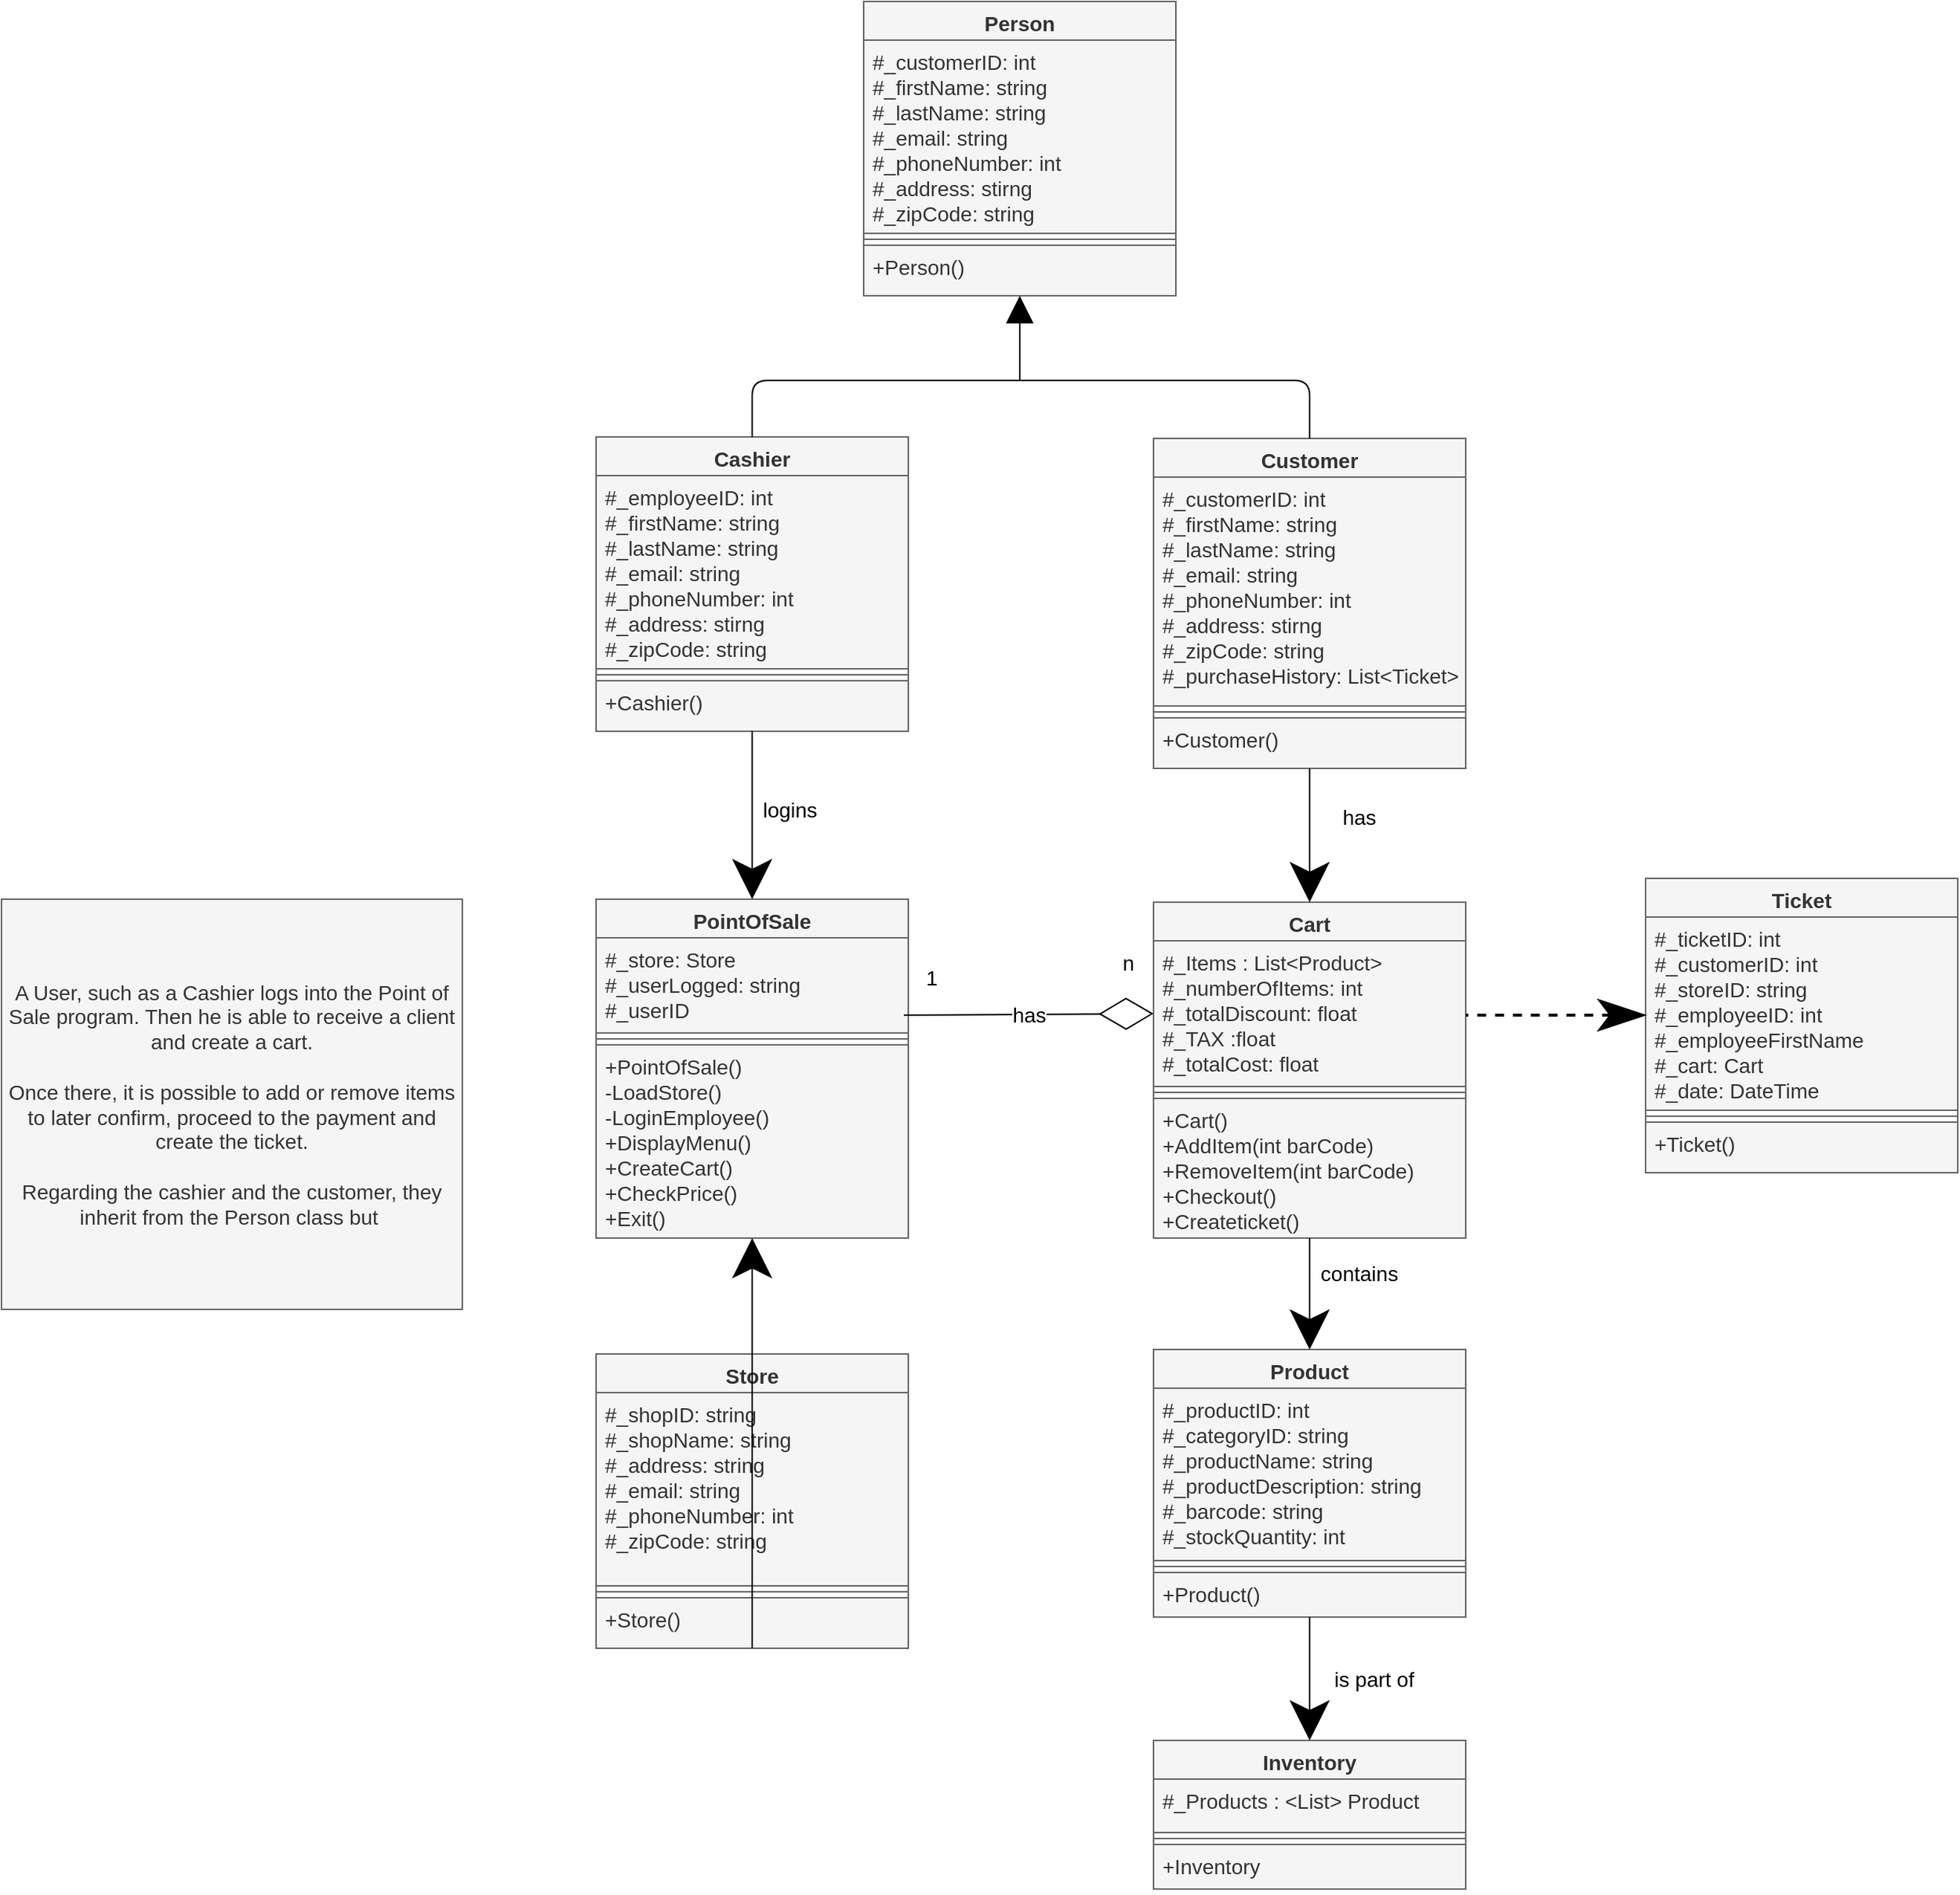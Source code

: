<mxfile>
    <diagram id="FJXhwHptYgPNuSuxnt-G" name="Page-1">
        <mxGraphModel dx="2550" dy="2012" grid="1" gridSize="10" guides="1" tooltips="1" connect="1" arrows="1" fold="1" page="1" pageScale="1" pageWidth="850" pageHeight="1100" math="0" shadow="0">
            <root>
                <mxCell id="0"/>
                <mxCell id="1" parent="0"/>
                <mxCell id="95" value="A User, such as a Cashier logs into the Point of Sale program. Then he is able to receive a client and create a cart.&lt;br&gt;&lt;br&gt;Once there, it is possible to add or remove items to later confirm, proceed to the payment and create the ticket.&lt;br&gt;&lt;br&gt;Regarding the cashier and the customer, they inherit from the Person class but&amp;nbsp;" style="whiteSpace=wrap;html=1;fontSize=14;fillColor=#f5f5f5;strokeColor=#666666;fontColor=#333333;" parent="1" vertex="1">
                    <mxGeometry x="-710" y="-94" width="310" height="276" as="geometry"/>
                </mxCell>
                <mxCell id="125" value="PointOfSale" style="swimlane;fontStyle=1;align=center;verticalAlign=top;childLayout=stackLayout;horizontal=1;startSize=26;horizontalStack=0;resizeParent=1;resizeParentMax=0;resizeLast=0;collapsible=1;marginBottom=0;fillColor=#f5f5f5;strokeColor=#666666;fontColor=#333333;fontSize=14;" parent="1" vertex="1">
                    <mxGeometry x="-310" y="-94" width="210" height="228" as="geometry"/>
                </mxCell>
                <mxCell id="126" value="#_store: Store&#10;#_userLogged: string&#10;#_userID&#10;" style="text;strokeColor=#666666;fillColor=#f5f5f5;align=left;verticalAlign=top;spacingLeft=4;spacingRight=4;overflow=hidden;rotatable=0;points=[[0,0.5],[1,0.5]];portConstraint=eastwest;fontColor=#333333;fontSize=14;" parent="125" vertex="1">
                    <mxGeometry y="26" width="210" height="64" as="geometry"/>
                </mxCell>
                <mxCell id="127" value="" style="line;strokeWidth=1;fillColor=#f5f5f5;align=left;verticalAlign=middle;spacingTop=-1;spacingLeft=3;spacingRight=3;rotatable=0;labelPosition=right;points=[];portConstraint=eastwest;strokeColor=#666666;fontColor=#333333;fontSize=14;" parent="125" vertex="1">
                    <mxGeometry y="90" width="210" height="8" as="geometry"/>
                </mxCell>
                <mxCell id="128" value="+PointOfSale()&#10;-LoadStore()&#10;-LoginEmployee()&#10;+DisplayMenu()&#10;+CreateCart()&#10;+CheckPrice()&#10;+Exit()&#10;" style="text;strokeColor=#666666;fillColor=#f5f5f5;align=left;verticalAlign=top;spacingLeft=4;spacingRight=4;overflow=hidden;rotatable=0;points=[[0,0.5],[1,0.5]];portConstraint=eastwest;fontColor=#333333;fontSize=14;" parent="125" vertex="1">
                    <mxGeometry y="98" width="210" height="130" as="geometry"/>
                </mxCell>
                <mxCell id="146" value="Person" style="swimlane;fontStyle=1;align=center;verticalAlign=top;childLayout=stackLayout;horizontal=1;startSize=26;horizontalStack=0;resizeParent=1;resizeParentMax=0;resizeLast=0;collapsible=1;marginBottom=0;fillColor=#f5f5f5;strokeColor=#666666;fontColor=#333333;fontSize=14;" parent="1" vertex="1">
                    <mxGeometry x="-130" y="-698" width="210" height="198" as="geometry"/>
                </mxCell>
                <mxCell id="147" value="#_customerID: int&#10;#_firstName: string&#10;#_lastName: string&#10;#_email: string&#10;#_phoneNumber: int&#10;#_address: stirng&#10;#_zipCode: string" style="text;strokeColor=#666666;fillColor=#f5f5f5;align=left;verticalAlign=top;spacingLeft=4;spacingRight=4;overflow=hidden;rotatable=0;points=[[0,0.5],[1,0.5]];portConstraint=eastwest;fontColor=#333333;fontSize=14;" parent="146" vertex="1">
                    <mxGeometry y="26" width="210" height="130" as="geometry"/>
                </mxCell>
                <mxCell id="148" value="" style="line;strokeWidth=1;fillColor=#f5f5f5;align=left;verticalAlign=middle;spacingTop=-1;spacingLeft=3;spacingRight=3;rotatable=0;labelPosition=right;points=[];portConstraint=eastwest;strokeColor=#666666;fontColor=#333333;fontSize=14;" parent="146" vertex="1">
                    <mxGeometry y="156" width="210" height="8" as="geometry"/>
                </mxCell>
                <mxCell id="149" value="+Person()" style="text;strokeColor=#666666;fillColor=#f5f5f5;align=left;verticalAlign=top;spacingLeft=4;spacingRight=4;overflow=hidden;rotatable=0;points=[[0,0.5],[1,0.5]];portConstraint=eastwest;fontColor=#333333;fontSize=14;" parent="146" vertex="1">
                    <mxGeometry y="164" width="210" height="34" as="geometry"/>
                </mxCell>
                <mxCell id="150" value="Cashier" style="swimlane;fontStyle=1;align=center;verticalAlign=top;childLayout=stackLayout;horizontal=1;startSize=26;horizontalStack=0;resizeParent=1;resizeParentMax=0;resizeLast=0;collapsible=1;marginBottom=0;fillColor=#f5f5f5;strokeColor=#666666;fontColor=#333333;fontSize=14;" parent="1" vertex="1">
                    <mxGeometry x="-310" y="-405" width="210" height="198" as="geometry"/>
                </mxCell>
                <mxCell id="151" value="#_employeeID: int&#10;#_firstName: string&#10;#_lastName: string&#10;#_email: string&#10;#_phoneNumber: int&#10;#_address: stirng&#10;#_zipCode: string" style="text;strokeColor=#666666;fillColor=#f5f5f5;align=left;verticalAlign=top;spacingLeft=4;spacingRight=4;overflow=hidden;rotatable=0;points=[[0,0.5],[1,0.5]];portConstraint=eastwest;fontColor=#333333;fontSize=14;" parent="150" vertex="1">
                    <mxGeometry y="26" width="210" height="130" as="geometry"/>
                </mxCell>
                <mxCell id="152" value="" style="line;strokeWidth=1;fillColor=#f5f5f5;align=left;verticalAlign=middle;spacingTop=-1;spacingLeft=3;spacingRight=3;rotatable=0;labelPosition=right;points=[];portConstraint=eastwest;strokeColor=#666666;fontColor=#333333;fontSize=14;" parent="150" vertex="1">
                    <mxGeometry y="156" width="210" height="8" as="geometry"/>
                </mxCell>
                <mxCell id="153" value="+Cashier()" style="text;strokeColor=#666666;fillColor=#f5f5f5;align=left;verticalAlign=top;spacingLeft=4;spacingRight=4;overflow=hidden;rotatable=0;points=[[0,0.5],[1,0.5]];portConstraint=eastwest;fontColor=#333333;fontSize=14;" parent="150" vertex="1">
                    <mxGeometry y="164" width="210" height="34" as="geometry"/>
                </mxCell>
                <mxCell id="154" value="Customer" style="swimlane;fontStyle=1;align=center;verticalAlign=top;childLayout=stackLayout;horizontal=1;startSize=26;horizontalStack=0;resizeParent=1;resizeParentMax=0;resizeLast=0;collapsible=1;marginBottom=0;fillColor=#f5f5f5;strokeColor=#666666;fontColor=#333333;fontSize=14;" parent="1" vertex="1">
                    <mxGeometry x="65" y="-404" width="210" height="222" as="geometry"/>
                </mxCell>
                <mxCell id="155" value="#_customerID: int&#10;#_firstName: string&#10;#_lastName: string&#10;#_email: string&#10;#_phoneNumber: int&#10;#_address: stirng&#10;#_zipCode: string&#10;#_purchaseHistory: List&lt;Ticket&gt;" style="text;strokeColor=#666666;fillColor=#f5f5f5;align=left;verticalAlign=top;spacingLeft=4;spacingRight=4;overflow=hidden;rotatable=0;points=[[0,0.5],[1,0.5]];portConstraint=eastwest;fontColor=#333333;fontSize=14;" parent="154" vertex="1">
                    <mxGeometry y="26" width="210" height="154" as="geometry"/>
                </mxCell>
                <mxCell id="156" value="" style="line;strokeWidth=1;fillColor=#f5f5f5;align=left;verticalAlign=middle;spacingTop=-1;spacingLeft=3;spacingRight=3;rotatable=0;labelPosition=right;points=[];portConstraint=eastwest;strokeColor=#666666;fontColor=#333333;fontSize=14;" parent="154" vertex="1">
                    <mxGeometry y="180" width="210" height="8" as="geometry"/>
                </mxCell>
                <mxCell id="157" value="+Customer()" style="text;strokeColor=#666666;fillColor=#f5f5f5;align=left;verticalAlign=top;spacingLeft=4;spacingRight=4;overflow=hidden;rotatable=0;points=[[0,0.5],[1,0.5]];portConstraint=eastwest;fontColor=#333333;fontSize=14;" parent="154" vertex="1">
                    <mxGeometry y="188" width="210" height="34" as="geometry"/>
                </mxCell>
                <mxCell id="158" value="Product" style="swimlane;fontStyle=1;align=center;verticalAlign=top;childLayout=stackLayout;horizontal=1;startSize=26;horizontalStack=0;resizeParent=1;resizeParentMax=0;resizeLast=0;collapsible=1;marginBottom=0;fillColor=#f5f5f5;strokeColor=#666666;fontColor=#333333;fontSize=14;" parent="1" vertex="1">
                    <mxGeometry x="65" y="209" width="210" height="180" as="geometry"/>
                </mxCell>
                <mxCell id="159" value="#_productID: int&#10;#_categoryID: string&#10;#_productName: string&#10;#_productDescription: string&#10;#_barcode: string&#10;#_stockQuantity: int" style="text;strokeColor=#666666;fillColor=#f5f5f5;align=left;verticalAlign=top;spacingLeft=4;spacingRight=4;overflow=hidden;rotatable=0;points=[[0,0.5],[1,0.5]];portConstraint=eastwest;fontColor=#333333;fontSize=14;" parent="158" vertex="1">
                    <mxGeometry y="26" width="210" height="116" as="geometry"/>
                </mxCell>
                <mxCell id="160" value="" style="line;strokeWidth=1;fillColor=#f5f5f5;align=left;verticalAlign=middle;spacingTop=-1;spacingLeft=3;spacingRight=3;rotatable=0;labelPosition=right;points=[];portConstraint=eastwest;strokeColor=#666666;fontColor=#333333;fontSize=14;" parent="158" vertex="1">
                    <mxGeometry y="142" width="210" height="8" as="geometry"/>
                </mxCell>
                <mxCell id="161" value="+Product()" style="text;strokeColor=#666666;fillColor=#f5f5f5;align=left;verticalAlign=top;spacingLeft=4;spacingRight=4;overflow=hidden;rotatable=0;points=[[0,0.5],[1,0.5]];portConstraint=eastwest;fontColor=#333333;fontSize=14;" parent="158" vertex="1">
                    <mxGeometry y="150" width="210" height="30" as="geometry"/>
                </mxCell>
                <mxCell id="162" value="Store" style="swimlane;fontStyle=1;align=center;verticalAlign=top;childLayout=stackLayout;horizontal=1;startSize=26;horizontalStack=0;resizeParent=1;resizeParentMax=0;resizeLast=0;collapsible=1;marginBottom=0;fillColor=#f5f5f5;strokeColor=#666666;fontColor=#333333;fontSize=14;" parent="1" vertex="1">
                    <mxGeometry x="-310" y="212" width="210" height="198" as="geometry"/>
                </mxCell>
                <mxCell id="163" value="#_shopID: string&#10;#_shopName: string&#10;#_address: string&#10;#_email: string&#10;#_phoneNumber: int&#10;#_zipCode: string" style="text;strokeColor=#666666;fillColor=#f5f5f5;align=left;verticalAlign=top;spacingLeft=4;spacingRight=4;overflow=hidden;rotatable=0;points=[[0,0.5],[1,0.5]];portConstraint=eastwest;fontColor=#333333;fontSize=14;" parent="162" vertex="1">
                    <mxGeometry y="26" width="210" height="130" as="geometry"/>
                </mxCell>
                <mxCell id="164" value="" style="line;strokeWidth=1;fillColor=#f5f5f5;align=left;verticalAlign=middle;spacingTop=-1;spacingLeft=3;spacingRight=3;rotatable=0;labelPosition=right;points=[];portConstraint=eastwest;strokeColor=#666666;fontColor=#333333;fontSize=14;" parent="162" vertex="1">
                    <mxGeometry y="156" width="210" height="8" as="geometry"/>
                </mxCell>
                <mxCell id="165" value="+Store()&#10;" style="text;strokeColor=#666666;fillColor=#f5f5f5;align=left;verticalAlign=top;spacingLeft=4;spacingRight=4;overflow=hidden;rotatable=0;points=[[0,0.5],[1,0.5]];portConstraint=eastwest;fontColor=#333333;fontSize=14;" parent="162" vertex="1">
                    <mxGeometry y="164" width="210" height="34" as="geometry"/>
                </mxCell>
                <mxCell id="166" value="Ticket" style="swimlane;fontStyle=1;align=center;verticalAlign=top;childLayout=stackLayout;horizontal=1;startSize=26;horizontalStack=0;resizeParent=1;resizeParentMax=0;resizeLast=0;collapsible=1;marginBottom=0;fillColor=#f5f5f5;strokeColor=#666666;fontColor=#333333;fontSize=14;" parent="1" vertex="1">
                    <mxGeometry x="396" y="-108" width="210" height="198" as="geometry"/>
                </mxCell>
                <mxCell id="167" value="#_ticketID: int&#10;#_customerID: int&#10;#_storeID: string&#10;#_employeeID: int&#10;#_employeeFirstName&#10;#_cart: Cart&#10;#_date: DateTime&#10;" style="text;strokeColor=#666666;fillColor=#f5f5f5;align=left;verticalAlign=top;spacingLeft=4;spacingRight=4;overflow=hidden;rotatable=0;points=[[0,0.5],[1,0.5]];portConstraint=eastwest;fontColor=#333333;fontSize=14;" parent="166" vertex="1">
                    <mxGeometry y="26" width="210" height="130" as="geometry"/>
                </mxCell>
                <mxCell id="168" value="" style="line;strokeWidth=1;fillColor=#f5f5f5;align=left;verticalAlign=middle;spacingTop=-1;spacingLeft=3;spacingRight=3;rotatable=0;labelPosition=right;points=[];portConstraint=eastwest;strokeColor=#666666;fontColor=#333333;fontSize=14;" parent="166" vertex="1">
                    <mxGeometry y="156" width="210" height="8" as="geometry"/>
                </mxCell>
                <mxCell id="169" value="+Ticket()" style="text;strokeColor=#666666;fillColor=#f5f5f5;align=left;verticalAlign=top;spacingLeft=4;spacingRight=4;overflow=hidden;rotatable=0;points=[[0,0.5],[1,0.5]];portConstraint=eastwest;fontColor=#333333;fontSize=14;" parent="166" vertex="1">
                    <mxGeometry y="164" width="210" height="34" as="geometry"/>
                </mxCell>
                <mxCell id="173" value="" style="endArrow=block;html=1;entryX=0.5;entryY=1;entryDx=0;entryDy=0;startArrow=none;startFill=0;strokeWidth=1;endFill=1;endSize=16;" parent="1" target="146" edge="1">
                    <mxGeometry width="50" height="50" relative="1" as="geometry">
                        <mxPoint x="-25" y="-443" as="sourcePoint"/>
                        <mxPoint x="232" y="-133" as="targetPoint"/>
                    </mxGeometry>
                </mxCell>
                <mxCell id="177" value="Inventory" style="swimlane;fontStyle=1;align=center;verticalAlign=top;childLayout=stackLayout;horizontal=1;startSize=26;horizontalStack=0;resizeParent=1;resizeParentMax=0;resizeLast=0;collapsible=1;marginBottom=0;fillColor=#f5f5f5;strokeColor=#666666;fontColor=#333333;fontSize=14;" parent="1" vertex="1">
                    <mxGeometry x="65" y="472" width="210" height="100" as="geometry"/>
                </mxCell>
                <mxCell id="178" value="#_Products : &lt;List&gt; Product" style="text;strokeColor=#666666;fillColor=#f5f5f5;align=left;verticalAlign=top;spacingLeft=4;spacingRight=4;overflow=hidden;rotatable=0;points=[[0,0.5],[1,0.5]];portConstraint=eastwest;fontColor=#333333;fontSize=14;" parent="177" vertex="1">
                    <mxGeometry y="26" width="210" height="36" as="geometry"/>
                </mxCell>
                <mxCell id="179" value="" style="line;strokeWidth=1;fillColor=#f5f5f5;align=left;verticalAlign=middle;spacingTop=-1;spacingLeft=3;spacingRight=3;rotatable=0;labelPosition=right;points=[];portConstraint=eastwest;strokeColor=#666666;fontColor=#333333;fontSize=14;" parent="177" vertex="1">
                    <mxGeometry y="62" width="210" height="8" as="geometry"/>
                </mxCell>
                <mxCell id="180" value="+Inventory" style="text;strokeColor=#666666;fillColor=#f5f5f5;align=left;verticalAlign=top;spacingLeft=4;spacingRight=4;overflow=hidden;rotatable=0;points=[[0,0.5],[1,0.5]];portConstraint=eastwest;fontColor=#333333;fontSize=14;" parent="177" vertex="1">
                    <mxGeometry y="70" width="210" height="30" as="geometry"/>
                </mxCell>
                <mxCell id="181" value="Cart" style="swimlane;fontStyle=1;align=center;verticalAlign=top;childLayout=stackLayout;horizontal=1;startSize=26;horizontalStack=0;resizeParent=1;resizeParentMax=0;resizeLast=0;collapsible=1;marginBottom=0;fillColor=#f5f5f5;strokeColor=#666666;fontColor=#333333;fontSize=14;" parent="1" vertex="1">
                    <mxGeometry x="65" y="-92" width="210" height="226" as="geometry"/>
                </mxCell>
                <mxCell id="182" value="#_Items : List&lt;Product&gt;&#10;#_numberOfItems: int&#10;#_totalDiscount: float&#10;#_TAX :float&#10;#_totalCost: float" style="text;strokeColor=#666666;fillColor=#f5f5f5;align=left;verticalAlign=top;spacingLeft=4;spacingRight=4;overflow=hidden;rotatable=0;points=[[0,0.5],[1,0.5]];portConstraint=eastwest;fontColor=#333333;fontSize=14;" parent="181" vertex="1">
                    <mxGeometry y="26" width="210" height="98" as="geometry"/>
                </mxCell>
                <mxCell id="183" value="" style="line;strokeWidth=1;fillColor=#f5f5f5;align=left;verticalAlign=middle;spacingTop=-1;spacingLeft=3;spacingRight=3;rotatable=0;labelPosition=right;points=[];portConstraint=eastwest;strokeColor=#666666;fontColor=#333333;fontSize=14;" parent="181" vertex="1">
                    <mxGeometry y="124" width="210" height="8" as="geometry"/>
                </mxCell>
                <mxCell id="184" value="+Cart()&#10;+AddItem(int barCode)&#10;+RemoveItem(int barCode)&#10;+Checkout()&#10;+Createticket()" style="text;strokeColor=#666666;fillColor=#f5f5f5;align=left;verticalAlign=top;spacingLeft=4;spacingRight=4;overflow=hidden;rotatable=0;points=[[0,0.5],[1,0.5]];portConstraint=eastwest;fontColor=#333333;fontSize=14;" parent="181" vertex="1">
                    <mxGeometry y="132" width="210" height="94" as="geometry"/>
                </mxCell>
                <mxCell id="186" value="" style="endArrow=none;html=1;endSize=12;startArrow=classicThin;startSize=26;startFill=1;edgeStyle=orthogonalEdgeStyle;align=left;verticalAlign=bottom;strokeWidth=2;endFill=0;entryX=1;entryY=0.5;entryDx=0;entryDy=0;exitX=0;exitY=0.5;exitDx=0;exitDy=0;targetPerimeterSpacing=0;dashed=1;" parent="1" edge="1">
                    <mxGeometry x="-0.157" y="75" relative="1" as="geometry">
                        <mxPoint x="396" y="-16" as="sourcePoint"/>
                        <mxPoint x="275.0" y="-16" as="targetPoint"/>
                        <mxPoint as="offset"/>
                    </mxGeometry>
                </mxCell>
                <mxCell id="196" value="contains" style="endArrow=none;startArrow=classic;endFill=0;startFill=1;html=1;verticalAlign=bottom;labelBackgroundColor=none;strokeWidth=1;startSize=24;endSize=8;strokeColor=default;targetPerimeterSpacing=0;entryX=0.5;entryY=1;entryDx=0;entryDy=0;exitX=0.5;exitY=0;exitDx=0;exitDy=0;fontSize=14;" parent="1" source="158" target="181" edge="1">
                    <mxGeometry x="0.081" y="-33" width="160" relative="1" as="geometry">
                        <mxPoint x="375" y="148" as="sourcePoint"/>
                        <mxPoint x="556" y="208" as="targetPoint"/>
                        <mxPoint as="offset"/>
                    </mxGeometry>
                </mxCell>
                <mxCell id="197" value="is part of" style="endArrow=none;startArrow=classic;endFill=0;startFill=1;html=1;verticalAlign=bottom;labelBackgroundColor=none;strokeWidth=1;startSize=24;endSize=8;strokeColor=default;targetPerimeterSpacing=0;entryX=0.5;entryY=1;entryDx=0;entryDy=0;fontSize=14;" parent="1" source="177" target="158" edge="1">
                    <mxGeometry x="-0.277" y="-43" width="160" relative="1" as="geometry">
                        <mxPoint x="173" y="553" as="sourcePoint"/>
                        <mxPoint x="173" y="435" as="targetPoint"/>
                        <mxPoint as="offset"/>
                    </mxGeometry>
                </mxCell>
                <mxCell id="198" value="" style="endArrow=none;startArrow=classic;endFill=0;startFill=1;html=1;verticalAlign=bottom;labelBackgroundColor=none;strokeWidth=1;startSize=24;endSize=8;strokeColor=default;targetPerimeterSpacing=0;entryX=0.5;entryY=1;entryDx=0;entryDy=0;" parent="1" source="128" target="162" edge="1">
                    <mxGeometry width="160" relative="1" as="geometry">
                        <mxPoint x="-189" y="-127" as="sourcePoint"/>
                        <mxPoint x="-189" y="-208" as="targetPoint"/>
                    </mxGeometry>
                </mxCell>
                <mxCell id="199" value="" style="endArrow=none;startArrow=none;endFill=0;startFill=0;endSize=8;html=1;verticalAlign=bottom;labelBackgroundColor=none;strokeWidth=1;strokeColor=default;targetPerimeterSpacing=0;edgeStyle=orthogonalEdgeStyle;exitX=0.5;exitY=0;exitDx=0;exitDy=0;entryX=0.5;entryY=0;entryDx=0;entryDy=0;" parent="1" source="150" target="154" edge="1">
                    <mxGeometry width="160" relative="1" as="geometry">
                        <mxPoint x="350.5" y="-364.87" as="sourcePoint"/>
                        <mxPoint x="242" y="-474.87" as="targetPoint"/>
                        <Array as="points">
                            <mxPoint x="-205" y="-443"/>
                            <mxPoint x="170" y="-443"/>
                        </Array>
                    </mxGeometry>
                </mxCell>
                <mxCell id="201" value="logins" style="endArrow=none;startArrow=classic;endFill=0;startFill=1;html=1;verticalAlign=bottom;labelBackgroundColor=none;strokeWidth=1;startSize=24;endSize=8;strokeColor=default;targetPerimeterSpacing=0;entryX=0.5;entryY=1;entryDx=0;entryDy=0;exitX=0.5;exitY=0;exitDx=0;exitDy=0;fontSize=14;" parent="1" source="125" target="150" edge="1">
                    <mxGeometry x="-0.105" y="-25" width="160" relative="1" as="geometry">
                        <mxPoint x="-295.5" y="-58" as="sourcePoint"/>
                        <mxPoint x="-398" y="-208" as="targetPoint"/>
                        <mxPoint y="1" as="offset"/>
                    </mxGeometry>
                </mxCell>
                <mxCell id="202" value="has" style="endArrow=none;startArrow=classic;endFill=0;startFill=1;html=1;verticalAlign=bottom;labelBackgroundColor=none;strokeWidth=1;startSize=24;endSize=8;strokeColor=default;targetPerimeterSpacing=0;entryX=0.5;entryY=1;entryDx=0;entryDy=0;exitX=0.5;exitY=0;exitDx=0;exitDy=0;fontSize=14;" parent="1" source="181" target="154" edge="1">
                    <mxGeometry x="0.03" y="-33" width="160" relative="1" as="geometry">
                        <mxPoint x="83" y="-48" as="sourcePoint"/>
                        <mxPoint x="165.5" y="-200.0" as="targetPoint"/>
                        <mxPoint as="offset"/>
                    </mxGeometry>
                </mxCell>
                <mxCell id="203" value="d" style="endArrow=diamondThin;html=1;strokeColor=default;strokeWidth=1;fontSize=14;startSize=30;endSize=34;targetPerimeterSpacing=0;exitX=0.986;exitY=0.813;exitDx=0;exitDy=0;entryX=0;entryY=0.5;entryDx=0;entryDy=0;endFill=0;exitPerimeter=0;" parent="1" source="126" target="182" edge="1">
                    <mxGeometry relative="1" as="geometry">
                        <mxPoint x="-190" y="6.29" as="sourcePoint"/>
                        <mxPoint x="-30" y="6.29" as="targetPoint"/>
                    </mxGeometry>
                </mxCell>
                <mxCell id="204" value="has" style="edgeLabel;resizable=0;html=1;align=center;verticalAlign=middle;fontSize=14;" parent="203" connectable="0" vertex="1">
                    <mxGeometry relative="1" as="geometry"/>
                </mxCell>
                <mxCell id="205" value="1" style="edgeLabel;resizable=0;html=1;align=left;verticalAlign=bottom;fontSize=14;" parent="203" connectable="0" vertex="1">
                    <mxGeometry x="-1" relative="1" as="geometry">
                        <mxPoint x="13" y="-15" as="offset"/>
                    </mxGeometry>
                </mxCell>
                <mxCell id="206" value="n" style="edgeLabel;resizable=0;html=1;align=right;verticalAlign=bottom;fontSize=14;" parent="203" connectable="0" vertex="1">
                    <mxGeometry x="1" relative="1" as="geometry">
                        <mxPoint x="-13" y="-23" as="offset"/>
                    </mxGeometry>
                </mxCell>
            </root>
        </mxGraphModel>
    </diagram>
</mxfile>